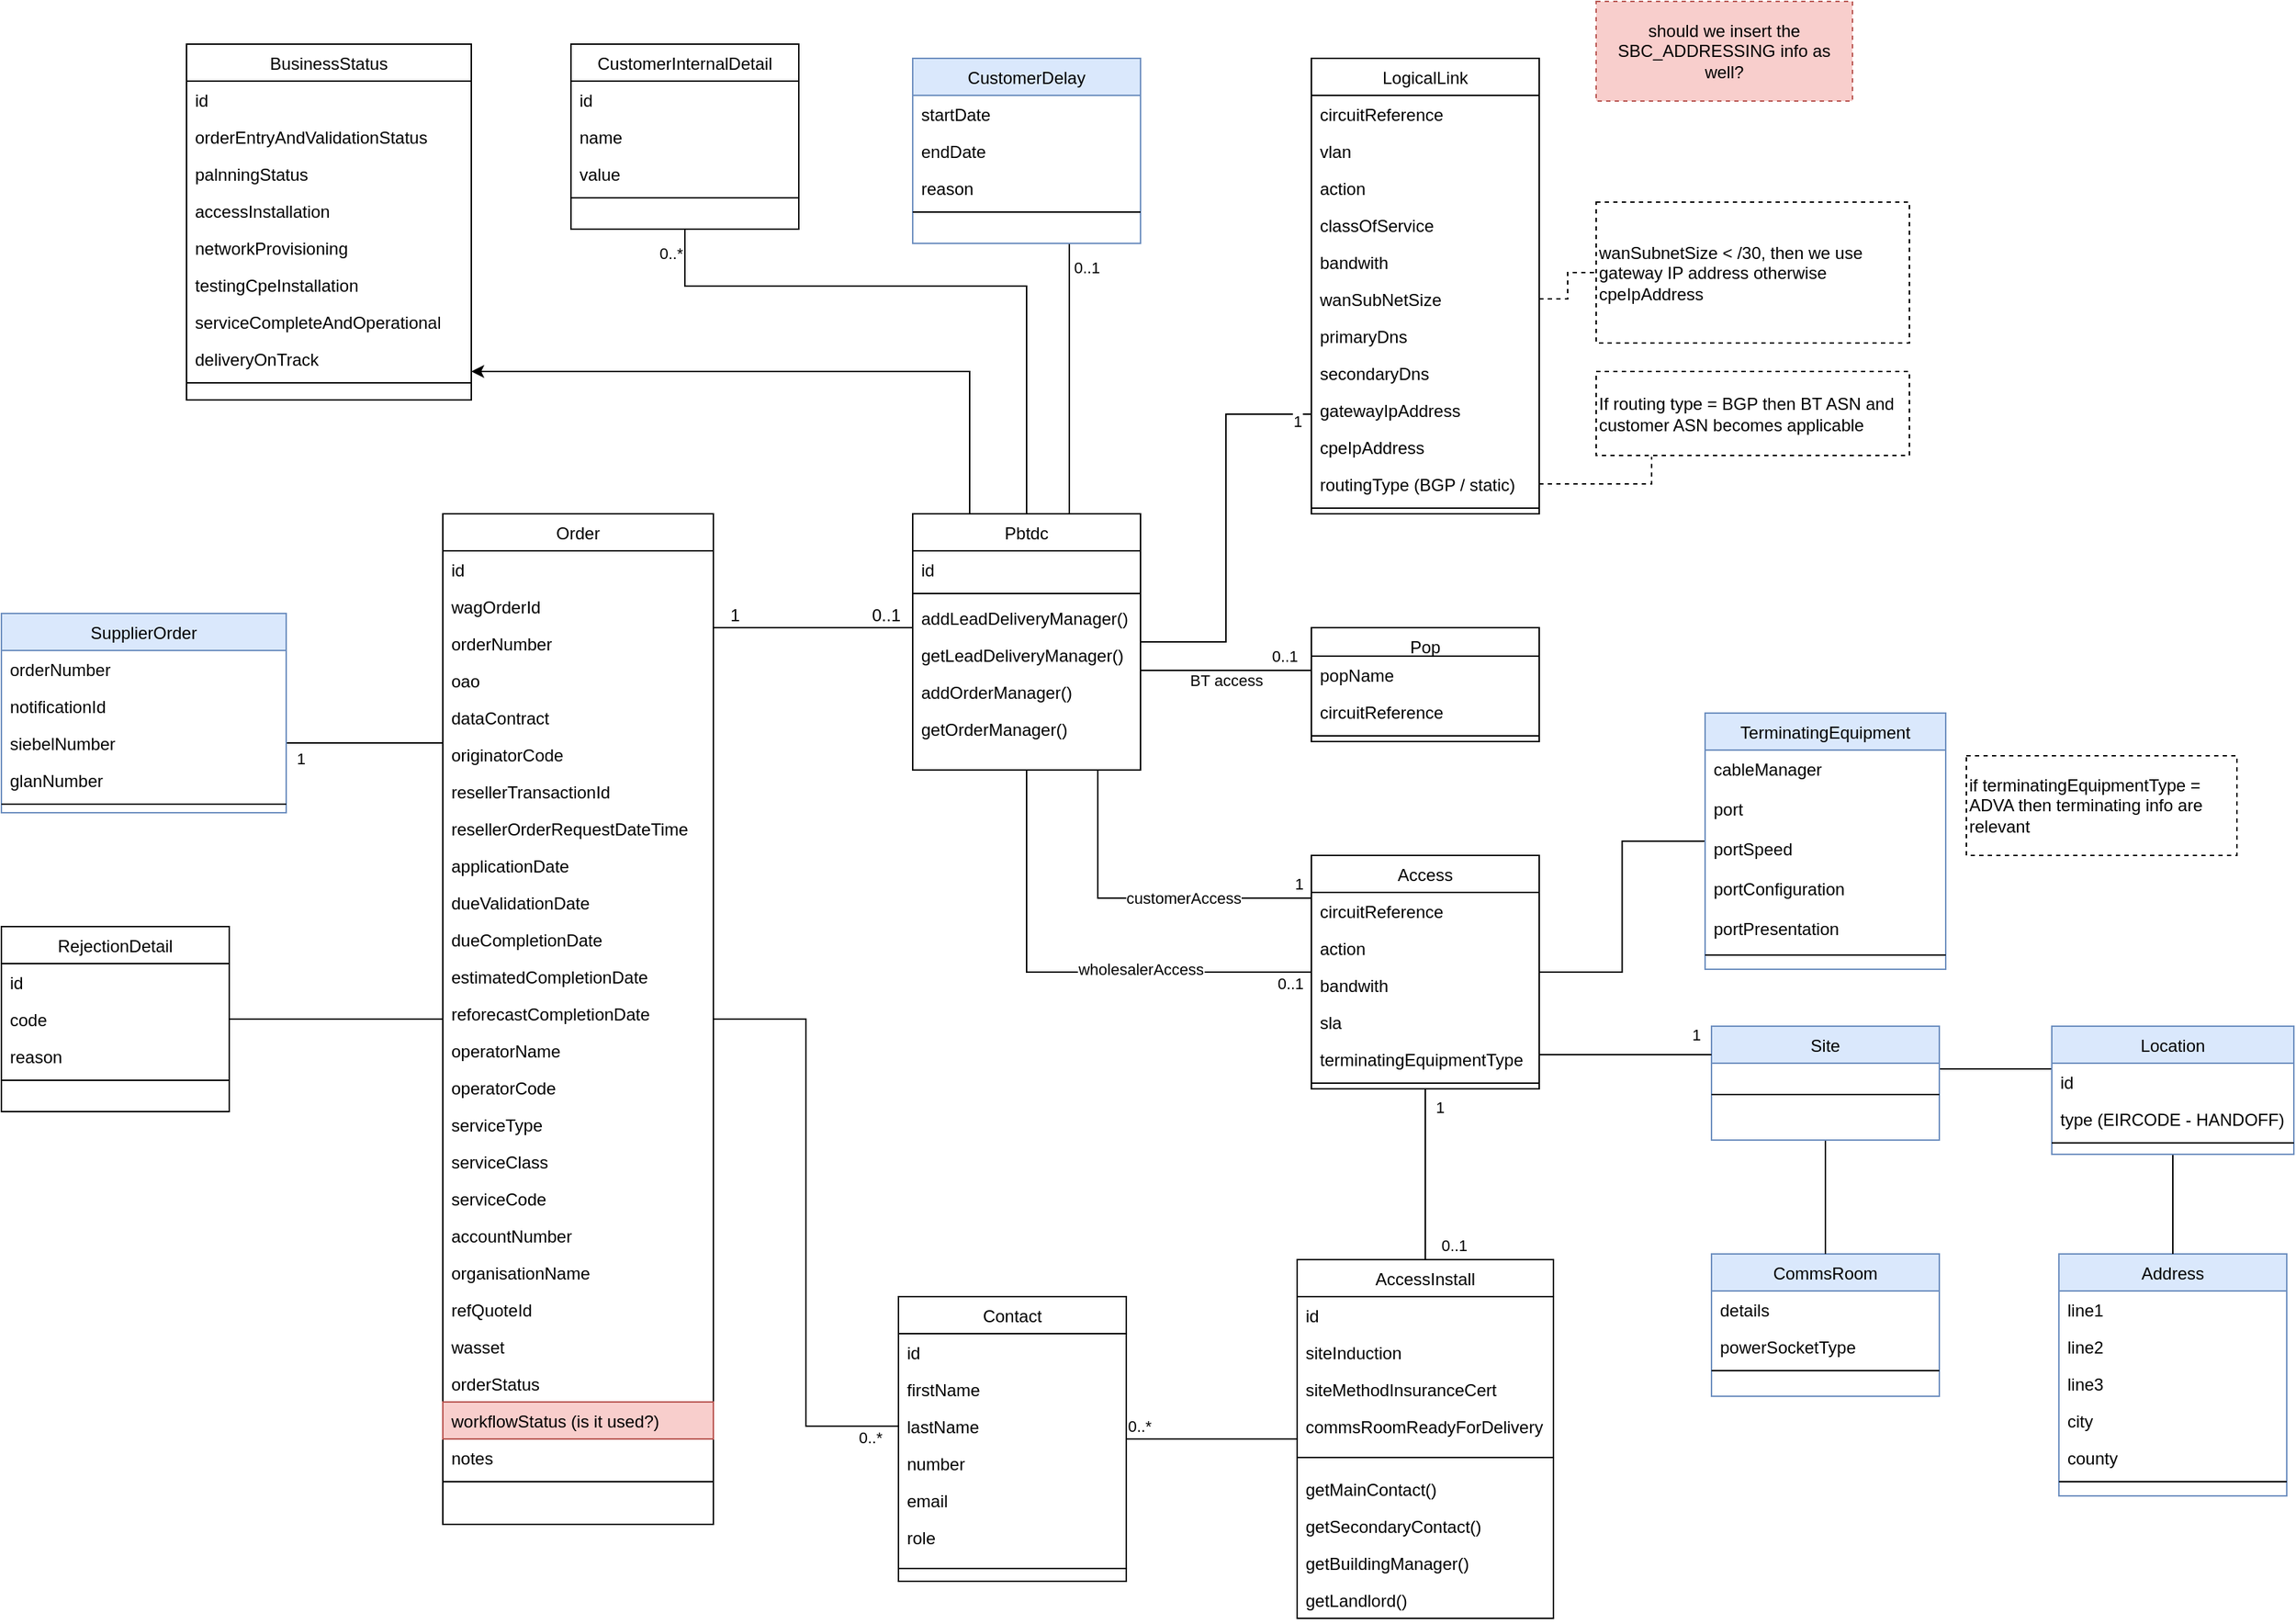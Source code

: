 <mxfile version="14.6.13" type="device"><diagram id="C5RBs43oDa-KdzZeNtuy" name="Page-1"><mxGraphModel dx="2012" dy="1854" grid="1" gridSize="10" guides="1" tooltips="1" connect="1" arrows="1" fold="1" page="1" pageScale="1" pageWidth="827" pageHeight="1169" math="0" shadow="0"><root><mxCell id="WIyWlLk6GJQsqaUBKTNV-0"/><mxCell id="WIyWlLk6GJQsqaUBKTNV-1" parent="WIyWlLk6GJQsqaUBKTNV-0"/><mxCell id="UwGwTxUVz0nyZ_rWDAcb-153" style="edgeStyle=orthogonalEdgeStyle;rounded=0;orthogonalLoop=1;jettySize=auto;html=1;entryX=0;entryY=0.5;entryDx=0;entryDy=0;endArrow=none;endFill=0;" parent="WIyWlLk6GJQsqaUBKTNV-1" source="zkfFHV4jXpPFQw0GAbJ--0" target="UwGwTxUVz0nyZ_rWDAcb-55" edge="1"><mxGeometry relative="1" as="geometry"/></mxCell><mxCell id="UwGwTxUVz0nyZ_rWDAcb-242" value="0..*" style="edgeLabel;html=1;align=center;verticalAlign=middle;resizable=0;points=[];" parent="UwGwTxUVz0nyZ_rWDAcb-153" vertex="1" connectable="0"><mxGeometry x="0.971" y="1" relative="1" as="geometry"><mxPoint x="-14" y="9" as="offset"/></mxGeometry></mxCell><mxCell id="UwGwTxUVz0nyZ_rWDAcb-164" style="edgeStyle=orthogonalEdgeStyle;rounded=0;orthogonalLoop=1;jettySize=auto;html=1;endArrow=none;endFill=0;" parent="WIyWlLk6GJQsqaUBKTNV-1" source="zkfFHV4jXpPFQw0GAbJ--0" target="UwGwTxUVz0nyZ_rWDAcb-157" edge="1"><mxGeometry relative="1" as="geometry"><Array as="points"><mxPoint x="160" y="281"/><mxPoint x="160" y="281"/></Array></mxGeometry></mxCell><mxCell id="UwGwTxUVz0nyZ_rWDAcb-252" value="1" style="edgeLabel;html=1;align=center;verticalAlign=middle;resizable=0;points=[];" parent="UwGwTxUVz0nyZ_rWDAcb-164" vertex="1" connectable="0"><mxGeometry x="0.823" y="-2" relative="1" as="geometry"><mxPoint y="13" as="offset"/></mxGeometry></mxCell><mxCell id="KlYe7-LYP5Q3Qmv-jpDS-1" style="edgeStyle=orthogonalEdgeStyle;rounded=0;orthogonalLoop=1;jettySize=auto;html=1;endArrow=none;endFill=0;" parent="WIyWlLk6GJQsqaUBKTNV-1" source="zkfFHV4jXpPFQw0GAbJ--0" target="UwGwTxUVz0nyZ_rWDAcb-228" edge="1"><mxGeometry relative="1" as="geometry"/></mxCell><mxCell id="zkfFHV4jXpPFQw0GAbJ--0" value="Order" style="swimlane;fontStyle=0;align=center;verticalAlign=top;childLayout=stackLayout;horizontal=1;startSize=26;horizontalStack=0;resizeParent=1;resizeLast=0;collapsible=1;marginBottom=0;rounded=0;shadow=0;strokeWidth=1;" parent="WIyWlLk6GJQsqaUBKTNV-1" vertex="1"><mxGeometry x="190" y="120" width="190" height="710" as="geometry"><mxRectangle x="230" y="140" width="160" height="26" as="alternateBounds"/></mxGeometry></mxCell><mxCell id="zkfFHV4jXpPFQw0GAbJ--1" value="id" style="text;align=left;verticalAlign=top;spacingLeft=4;spacingRight=4;overflow=hidden;rotatable=0;points=[[0,0.5],[1,0.5]];portConstraint=eastwest;" parent="zkfFHV4jXpPFQw0GAbJ--0" vertex="1"><mxGeometry y="26" width="190" height="26" as="geometry"/></mxCell><mxCell id="zkfFHV4jXpPFQw0GAbJ--2" value="wagOrderId" style="text;align=left;verticalAlign=top;spacingLeft=4;spacingRight=4;overflow=hidden;rotatable=0;points=[[0,0.5],[1,0.5]];portConstraint=eastwest;rounded=0;shadow=0;html=0;" parent="zkfFHV4jXpPFQw0GAbJ--0" vertex="1"><mxGeometry y="52" width="190" height="26" as="geometry"/></mxCell><mxCell id="UwGwTxUVz0nyZ_rWDAcb-7" value="orderNumber" style="text;align=left;verticalAlign=top;spacingLeft=4;spacingRight=4;overflow=hidden;rotatable=0;points=[[0,0.5],[1,0.5]];portConstraint=eastwest;rounded=0;shadow=0;html=0;" parent="zkfFHV4jXpPFQw0GAbJ--0" vertex="1"><mxGeometry y="78" width="190" height="26" as="geometry"/></mxCell><mxCell id="zkfFHV4jXpPFQw0GAbJ--3" value="oao" style="text;align=left;verticalAlign=top;spacingLeft=4;spacingRight=4;overflow=hidden;rotatable=0;points=[[0,0.5],[1,0.5]];portConstraint=eastwest;rounded=0;shadow=0;html=0;" parent="zkfFHV4jXpPFQw0GAbJ--0" vertex="1"><mxGeometry y="104" width="190" height="26" as="geometry"/></mxCell><mxCell id="UwGwTxUVz0nyZ_rWDAcb-1" value="dataContract" style="text;align=left;verticalAlign=top;spacingLeft=4;spacingRight=4;overflow=hidden;rotatable=0;points=[[0,0.5],[1,0.5]];portConstraint=eastwest;rounded=0;shadow=0;html=0;" parent="zkfFHV4jXpPFQw0GAbJ--0" vertex="1"><mxGeometry y="130" width="190" height="26" as="geometry"/></mxCell><mxCell id="UwGwTxUVz0nyZ_rWDAcb-2" value="originatorCode" style="text;align=left;verticalAlign=top;spacingLeft=4;spacingRight=4;overflow=hidden;rotatable=0;points=[[0,0.5],[1,0.5]];portConstraint=eastwest;rounded=0;shadow=0;html=0;" parent="zkfFHV4jXpPFQw0GAbJ--0" vertex="1"><mxGeometry y="156" width="190" height="26" as="geometry"/></mxCell><mxCell id="UwGwTxUVz0nyZ_rWDAcb-3" value="resellerTransactionId" style="text;align=left;verticalAlign=top;spacingLeft=4;spacingRight=4;overflow=hidden;rotatable=0;points=[[0,0.5],[1,0.5]];portConstraint=eastwest;rounded=0;shadow=0;html=0;" parent="zkfFHV4jXpPFQw0GAbJ--0" vertex="1"><mxGeometry y="182" width="190" height="26" as="geometry"/></mxCell><mxCell id="UwGwTxUVz0nyZ_rWDAcb-4" value="resellerOrderRequestDateTime" style="text;align=left;verticalAlign=top;spacingLeft=4;spacingRight=4;overflow=hidden;rotatable=0;points=[[0,0.5],[1,0.5]];portConstraint=eastwest;rounded=0;shadow=0;html=0;" parent="zkfFHV4jXpPFQw0GAbJ--0" vertex="1"><mxGeometry y="208" width="190" height="26" as="geometry"/></mxCell><mxCell id="UwGwTxUVz0nyZ_rWDAcb-5" value="applicationDate" style="text;align=left;verticalAlign=top;spacingLeft=4;spacingRight=4;overflow=hidden;rotatable=0;points=[[0,0.5],[1,0.5]];portConstraint=eastwest;rounded=0;shadow=0;html=0;" parent="zkfFHV4jXpPFQw0GAbJ--0" vertex="1"><mxGeometry y="234" width="190" height="26" as="geometry"/></mxCell><mxCell id="UwGwTxUVz0nyZ_rWDAcb-178" value="dueValidationDate" style="text;align=left;verticalAlign=top;spacingLeft=4;spacingRight=4;overflow=hidden;rotatable=0;points=[[0,0.5],[1,0.5]];portConstraint=eastwest;rounded=0;shadow=0;html=0;" parent="zkfFHV4jXpPFQw0GAbJ--0" vertex="1"><mxGeometry y="260" width="190" height="26" as="geometry"/></mxCell><mxCell id="UwGwTxUVz0nyZ_rWDAcb-233" value="dueCompletionDate" style="text;align=left;verticalAlign=top;spacingLeft=4;spacingRight=4;overflow=hidden;rotatable=0;points=[[0,0.5],[1,0.5]];portConstraint=eastwest;rounded=0;shadow=0;html=0;" parent="zkfFHV4jXpPFQw0GAbJ--0" vertex="1"><mxGeometry y="286" width="190" height="26" as="geometry"/></mxCell><mxCell id="UwGwTxUVz0nyZ_rWDAcb-18" value="estimatedCompletionDate" style="text;align=left;verticalAlign=top;spacingLeft=4;spacingRight=4;overflow=hidden;rotatable=0;points=[[0,0.5],[1,0.5]];portConstraint=eastwest;rounded=0;shadow=0;html=0;" parent="zkfFHV4jXpPFQw0GAbJ--0" vertex="1"><mxGeometry y="312" width="190" height="26" as="geometry"/></mxCell><mxCell id="UwGwTxUVz0nyZ_rWDAcb-19" value="reforecastCompletionDate" style="text;align=left;verticalAlign=top;spacingLeft=4;spacingRight=4;overflow=hidden;rotatable=0;points=[[0,0.5],[1,0.5]];portConstraint=eastwest;rounded=0;shadow=0;html=0;" parent="zkfFHV4jXpPFQw0GAbJ--0" vertex="1"><mxGeometry y="338" width="190" height="26" as="geometry"/></mxCell><mxCell id="UwGwTxUVz0nyZ_rWDAcb-17" value="operatorName" style="text;align=left;verticalAlign=top;spacingLeft=4;spacingRight=4;overflow=hidden;rotatable=0;points=[[0,0.5],[1,0.5]];portConstraint=eastwest;rounded=0;shadow=0;html=0;" parent="zkfFHV4jXpPFQw0GAbJ--0" vertex="1"><mxGeometry y="364" width="190" height="26" as="geometry"/></mxCell><mxCell id="UwGwTxUVz0nyZ_rWDAcb-6" value="operatorCode" style="text;align=left;verticalAlign=top;spacingLeft=4;spacingRight=4;overflow=hidden;rotatable=0;points=[[0,0.5],[1,0.5]];portConstraint=eastwest;rounded=0;shadow=0;html=0;" parent="zkfFHV4jXpPFQw0GAbJ--0" vertex="1"><mxGeometry y="390" width="190" height="26" as="geometry"/></mxCell><mxCell id="UwGwTxUVz0nyZ_rWDAcb-8" value="serviceType" style="text;align=left;verticalAlign=top;spacingLeft=4;spacingRight=4;overflow=hidden;rotatable=0;points=[[0,0.5],[1,0.5]];portConstraint=eastwest;rounded=0;shadow=0;html=0;" parent="zkfFHV4jXpPFQw0GAbJ--0" vertex="1"><mxGeometry y="416" width="190" height="26" as="geometry"/></mxCell><mxCell id="UwGwTxUVz0nyZ_rWDAcb-254" value="serviceClass" style="text;align=left;verticalAlign=top;spacingLeft=4;spacingRight=4;overflow=hidden;rotatable=0;points=[[0,0.5],[1,0.5]];portConstraint=eastwest;rounded=0;shadow=0;html=0;" parent="zkfFHV4jXpPFQw0GAbJ--0" vertex="1"><mxGeometry y="442" width="190" height="26" as="geometry"/></mxCell><mxCell id="UwGwTxUVz0nyZ_rWDAcb-255" value="serviceCode" style="text;align=left;verticalAlign=top;spacingLeft=4;spacingRight=4;overflow=hidden;rotatable=0;points=[[0,0.5],[1,0.5]];portConstraint=eastwest;rounded=0;shadow=0;html=0;" parent="zkfFHV4jXpPFQw0GAbJ--0" vertex="1"><mxGeometry y="468" width="190" height="26" as="geometry"/></mxCell><mxCell id="UwGwTxUVz0nyZ_rWDAcb-16" value="accountNumber" style="text;align=left;verticalAlign=top;spacingLeft=4;spacingRight=4;overflow=hidden;rotatable=0;points=[[0,0.5],[1,0.5]];portConstraint=eastwest;rounded=0;shadow=0;html=0;" parent="zkfFHV4jXpPFQw0GAbJ--0" vertex="1"><mxGeometry y="494" width="190" height="26" as="geometry"/></mxCell><mxCell id="UwGwTxUVz0nyZ_rWDAcb-166" value="organisationName" style="text;align=left;verticalAlign=top;spacingLeft=4;spacingRight=4;overflow=hidden;rotatable=0;points=[[0,0.5],[1,0.5]];portConstraint=eastwest;rounded=0;shadow=0;html=0;" parent="zkfFHV4jXpPFQw0GAbJ--0" vertex="1"><mxGeometry y="520" width="190" height="26" as="geometry"/></mxCell><mxCell id="UwGwTxUVz0nyZ_rWDAcb-167" value="refQuoteId" style="text;align=left;verticalAlign=top;spacingLeft=4;spacingRight=4;overflow=hidden;rotatable=0;points=[[0,0.5],[1,0.5]];portConstraint=eastwest;rounded=0;shadow=0;html=0;" parent="zkfFHV4jXpPFQw0GAbJ--0" vertex="1"><mxGeometry y="546" width="190" height="26" as="geometry"/></mxCell><mxCell id="UwGwTxUVz0nyZ_rWDAcb-11" value="wasset" style="text;align=left;verticalAlign=top;spacingLeft=4;spacingRight=4;overflow=hidden;rotatable=0;points=[[0,0.5],[1,0.5]];portConstraint=eastwest;rounded=0;shadow=0;html=0;" parent="zkfFHV4jXpPFQw0GAbJ--0" vertex="1"><mxGeometry y="572" width="190" height="26" as="geometry"/></mxCell><mxCell id="UwGwTxUVz0nyZ_rWDAcb-12" value="orderStatus" style="text;align=left;verticalAlign=top;spacingLeft=4;spacingRight=4;overflow=hidden;rotatable=0;points=[[0,0.5],[1,0.5]];portConstraint=eastwest;rounded=0;shadow=0;html=0;" parent="zkfFHV4jXpPFQw0GAbJ--0" vertex="1"><mxGeometry y="598" width="190" height="26" as="geometry"/></mxCell><mxCell id="UwGwTxUVz0nyZ_rWDAcb-13" value="workflowStatus (is it used?)" style="text;align=left;verticalAlign=top;spacingLeft=4;spacingRight=4;overflow=hidden;rotatable=0;points=[[0,0.5],[1,0.5]];portConstraint=eastwest;rounded=0;shadow=0;html=0;fillColor=#f8cecc;strokeColor=#b85450;" parent="zkfFHV4jXpPFQw0GAbJ--0" vertex="1"><mxGeometry y="624" width="190" height="26" as="geometry"/></mxCell><mxCell id="UwGwTxUVz0nyZ_rWDAcb-165" value="notes" style="text;align=left;verticalAlign=top;spacingLeft=4;spacingRight=4;overflow=hidden;rotatable=0;points=[[0,0.5],[1,0.5]];portConstraint=eastwest;rounded=0;shadow=0;html=0;" parent="zkfFHV4jXpPFQw0GAbJ--0" vertex="1"><mxGeometry y="650" width="190" height="26" as="geometry"/></mxCell><mxCell id="zkfFHV4jXpPFQw0GAbJ--4" value="" style="line;html=1;strokeWidth=1;align=left;verticalAlign=middle;spacingTop=-1;spacingLeft=3;spacingRight=3;rotatable=0;labelPosition=right;points=[];portConstraint=eastwest;" parent="zkfFHV4jXpPFQw0GAbJ--0" vertex="1"><mxGeometry y="676" width="190" height="8" as="geometry"/></mxCell><mxCell id="zkfFHV4jXpPFQw0GAbJ--6" value="CommsRoom" style="swimlane;fontStyle=0;align=center;verticalAlign=top;childLayout=stackLayout;horizontal=1;startSize=26;horizontalStack=0;resizeParent=1;resizeLast=0;collapsible=1;marginBottom=0;rounded=0;shadow=0;strokeWidth=1;fillColor=#dae8fc;strokeColor=#6c8ebf;" parent="WIyWlLk6GJQsqaUBKTNV-1" vertex="1"><mxGeometry x="1081" y="640" width="160" height="100" as="geometry"><mxRectangle x="130" y="380" width="160" height="26" as="alternateBounds"/></mxGeometry></mxCell><mxCell id="zkfFHV4jXpPFQw0GAbJ--8" value="details" style="text;align=left;verticalAlign=top;spacingLeft=4;spacingRight=4;overflow=hidden;rotatable=0;points=[[0,0.5],[1,0.5]];portConstraint=eastwest;rounded=0;shadow=0;html=0;" parent="zkfFHV4jXpPFQw0GAbJ--6" vertex="1"><mxGeometry y="26" width="160" height="26" as="geometry"/></mxCell><mxCell id="UwGwTxUVz0nyZ_rWDAcb-59" value="powerSocketType" style="text;align=left;verticalAlign=top;spacingLeft=4;spacingRight=4;overflow=hidden;rotatable=0;points=[[0,0.5],[1,0.5]];portConstraint=eastwest;rounded=0;shadow=0;html=0;" parent="zkfFHV4jXpPFQw0GAbJ--6" vertex="1"><mxGeometry y="52" width="160" height="26" as="geometry"/></mxCell><mxCell id="zkfFHV4jXpPFQw0GAbJ--9" value="" style="line;html=1;strokeWidth=1;align=left;verticalAlign=middle;spacingTop=-1;spacingLeft=3;spacingRight=3;rotatable=0;labelPosition=right;points=[];portConstraint=eastwest;" parent="zkfFHV4jXpPFQw0GAbJ--6" vertex="1"><mxGeometry y="78" width="160" height="8" as="geometry"/></mxCell><mxCell id="UwGwTxUVz0nyZ_rWDAcb-187" style="edgeStyle=orthogonalEdgeStyle;rounded=0;orthogonalLoop=1;jettySize=auto;html=1;endArrow=none;endFill=0;" parent="WIyWlLk6GJQsqaUBKTNV-1" source="Jt1Qqiw5BrZcBNtt7V5T-11" target="UwGwTxUVz0nyZ_rWDAcb-43" edge="1"><mxGeometry relative="1" as="geometry"/></mxCell><mxCell id="UwGwTxUVz0nyZ_rWDAcb-241" value="0..*" style="edgeLabel;html=1;align=center;verticalAlign=middle;resizable=0;points=[];" parent="UwGwTxUVz0nyZ_rWDAcb-187" vertex="1" connectable="0"><mxGeometry x="0.952" relative="1" as="geometry"><mxPoint x="6" y="-9" as="offset"/></mxGeometry></mxCell><mxCell id="KlYe7-LYP5Q3Qmv-jpDS-10" style="edgeStyle=orthogonalEdgeStyle;rounded=0;orthogonalLoop=1;jettySize=auto;html=1;endArrow=none;endFill=0;" parent="WIyWlLk6GJQsqaUBKTNV-1" source="zkfFHV4jXpPFQw0GAbJ--13" target="KlYe7-LYP5Q3Qmv-jpDS-2" edge="1"><mxGeometry relative="1" as="geometry"><Array as="points"><mxPoint x="1290" y="510"/><mxPoint x="1290" y="510"/></Array></mxGeometry></mxCell><mxCell id="71Tw3q8Fl0-HASK88JKB-34" style="edgeStyle=orthogonalEdgeStyle;rounded=0;orthogonalLoop=1;jettySize=auto;html=1;endArrow=none;endFill=0;" edge="1" parent="WIyWlLk6GJQsqaUBKTNV-1" source="zkfFHV4jXpPFQw0GAbJ--13" target="zkfFHV4jXpPFQw0GAbJ--6"><mxGeometry relative="1" as="geometry"/></mxCell><mxCell id="zkfFHV4jXpPFQw0GAbJ--13" value="Site" style="swimlane;fontStyle=0;align=center;verticalAlign=top;childLayout=stackLayout;horizontal=1;startSize=26;horizontalStack=0;resizeParent=1;resizeLast=0;collapsible=1;marginBottom=0;rounded=0;shadow=0;strokeWidth=1;fillColor=#dae8fc;strokeColor=#6c8ebf;" parent="WIyWlLk6GJQsqaUBKTNV-1" vertex="1"><mxGeometry x="1081" y="480" width="160" height="80" as="geometry"><mxRectangle x="340" y="380" width="170" height="26" as="alternateBounds"/></mxGeometry></mxCell><mxCell id="zkfFHV4jXpPFQw0GAbJ--15" value="" style="line;html=1;strokeWidth=1;align=left;verticalAlign=middle;spacingTop=-1;spacingLeft=3;spacingRight=3;rotatable=0;labelPosition=right;points=[];portConstraint=eastwest;" parent="zkfFHV4jXpPFQw0GAbJ--13" vertex="1"><mxGeometry y="26" width="160" height="44" as="geometry"/></mxCell><mxCell id="UwGwTxUVz0nyZ_rWDAcb-170" style="edgeStyle=orthogonalEdgeStyle;rounded=0;orthogonalLoop=1;jettySize=auto;html=1;entryX=0;entryY=0.5;entryDx=0;entryDy=0;endArrow=none;endFill=0;" parent="WIyWlLk6GJQsqaUBKTNV-1" source="zkfFHV4jXpPFQw0GAbJ--17" target="UwGwTxUVz0nyZ_rWDAcb-168" edge="1"><mxGeometry relative="1" as="geometry"><Array as="points"><mxPoint x="740" y="210"/><mxPoint x="740" y="50"/><mxPoint x="800" y="50"/></Array></mxGeometry></mxCell><mxCell id="UwGwTxUVz0nyZ_rWDAcb-245" value="1" style="edgeLabel;html=1;align=center;verticalAlign=middle;resizable=0;points=[];" parent="UwGwTxUVz0nyZ_rWDAcb-170" vertex="1" connectable="0"><mxGeometry x="0.716" y="1" relative="1" as="geometry"><mxPoint x="-9" y="101" as="offset"/></mxGeometry></mxCell><mxCell id="UwGwTxUVz0nyZ_rWDAcb-214" style="edgeStyle=orthogonalEdgeStyle;rounded=0;orthogonalLoop=1;jettySize=auto;html=1;endArrow=none;endFill=0;" parent="WIyWlLk6GJQsqaUBKTNV-1" source="zkfFHV4jXpPFQw0GAbJ--17" target="UwGwTxUVz0nyZ_rWDAcb-106" edge="1"><mxGeometry relative="1" as="geometry"><Array as="points"><mxPoint x="600" y="442"/></Array></mxGeometry></mxCell><mxCell id="UwGwTxUVz0nyZ_rWDAcb-237" value="wholesalerAccess" style="edgeLabel;html=1;align=center;verticalAlign=middle;resizable=0;points=[];" parent="UwGwTxUVz0nyZ_rWDAcb-214" vertex="1" connectable="0"><mxGeometry x="-0.23" y="1" relative="1" as="geometry"><mxPoint x="79" y="8" as="offset"/></mxGeometry></mxCell><mxCell id="UwGwTxUVz0nyZ_rWDAcb-238" value="0..1" style="edgeLabel;html=1;align=center;verticalAlign=middle;resizable=0;points=[];" parent="UwGwTxUVz0nyZ_rWDAcb-214" vertex="1" connectable="0"><mxGeometry x="0.953" relative="1" as="geometry"><mxPoint x="-7" y="8" as="offset"/></mxGeometry></mxCell><mxCell id="UwGwTxUVz0nyZ_rWDAcb-235" style="edgeStyle=orthogonalEdgeStyle;rounded=0;orthogonalLoop=1;jettySize=auto;html=1;endArrow=none;endFill=0;startArrow=none;startFill=0;" parent="WIyWlLk6GJQsqaUBKTNV-1" source="zkfFHV4jXpPFQw0GAbJ--17" target="UwGwTxUVz0nyZ_rWDAcb-106" edge="1"><mxGeometry relative="1" as="geometry"><Array as="points"><mxPoint x="650" y="390"/></Array><mxPoint x="820" y="170" as="sourcePoint"/></mxGeometry></mxCell><mxCell id="UwGwTxUVz0nyZ_rWDAcb-236" value="customerAccess" style="edgeLabel;html=1;align=center;verticalAlign=middle;resizable=0;points=[];" parent="UwGwTxUVz0nyZ_rWDAcb-235" vertex="1" connectable="0"><mxGeometry x="0.306" relative="1" as="geometry"><mxPoint x="-7" as="offset"/></mxGeometry></mxCell><mxCell id="UwGwTxUVz0nyZ_rWDAcb-239" value="1" style="edgeLabel;html=1;align=center;verticalAlign=middle;resizable=0;points=[];" parent="UwGwTxUVz0nyZ_rWDAcb-235" vertex="1" connectable="0"><mxGeometry x="0.97" y="-1" relative="1" as="geometry"><mxPoint x="-6" y="-11" as="offset"/></mxGeometry></mxCell><mxCell id="UwGwTxUVz0nyZ_rWDAcb-246" style="edgeStyle=orthogonalEdgeStyle;rounded=0;orthogonalLoop=1;jettySize=auto;html=1;entryX=0.5;entryY=1;entryDx=0;entryDy=0;startArrow=none;startFill=0;endArrow=none;endFill=0;" parent="WIyWlLk6GJQsqaUBKTNV-1" source="zkfFHV4jXpPFQw0GAbJ--17" target="UwGwTxUVz0nyZ_rWDAcb-179" edge="1"><mxGeometry relative="1" as="geometry"><Array as="points"><mxPoint x="600" y="-40"/><mxPoint x="360" y="-40"/></Array></mxGeometry></mxCell><mxCell id="UwGwTxUVz0nyZ_rWDAcb-249" value="0..*" style="edgeLabel;html=1;align=center;verticalAlign=middle;resizable=0;points=[];" parent="UwGwTxUVz0nyZ_rWDAcb-246" vertex="1" connectable="0"><mxGeometry x="0.976" y="1" relative="1" as="geometry"><mxPoint x="-9" y="11" as="offset"/></mxGeometry></mxCell><mxCell id="UwGwTxUVz0nyZ_rWDAcb-250" style="edgeStyle=orthogonalEdgeStyle;rounded=0;orthogonalLoop=1;jettySize=auto;html=1;startArrow=none;startFill=0;endArrow=none;endFill=0;" parent="WIyWlLk6GJQsqaUBKTNV-1" source="zkfFHV4jXpPFQw0GAbJ--17" target="UwGwTxUVz0nyZ_rWDAcb-222" edge="1"><mxGeometry relative="1" as="geometry"><Array as="points"><mxPoint x="630" y="-30"/><mxPoint x="630" y="-30"/></Array></mxGeometry></mxCell><mxCell id="UwGwTxUVz0nyZ_rWDAcb-251" value="0..1" style="edgeLabel;html=1;align=center;verticalAlign=middle;resizable=0;points=[];" parent="UwGwTxUVz0nyZ_rWDAcb-250" vertex="1" connectable="0"><mxGeometry x="0.922" y="-1" relative="1" as="geometry"><mxPoint x="11" y="9" as="offset"/></mxGeometry></mxCell><mxCell id="KlYe7-LYP5Q3Qmv-jpDS-0" style="edgeStyle=orthogonalEdgeStyle;rounded=0;orthogonalLoop=1;jettySize=auto;html=1;" parent="WIyWlLk6GJQsqaUBKTNV-1" source="zkfFHV4jXpPFQw0GAbJ--17" target="UwGwTxUVz0nyZ_rWDAcb-82" edge="1"><mxGeometry relative="1" as="geometry"><Array as="points"><mxPoint x="560" y="20"/></Array></mxGeometry></mxCell><mxCell id="71Tw3q8Fl0-HASK88JKB-18" style="edgeStyle=orthogonalEdgeStyle;rounded=0;orthogonalLoop=1;jettySize=auto;html=1;endArrow=none;endFill=0;" edge="1" parent="WIyWlLk6GJQsqaUBKTNV-1" source="zkfFHV4jXpPFQw0GAbJ--17" target="71Tw3q8Fl0-HASK88JKB-12"><mxGeometry relative="1" as="geometry"><Array as="points"><mxPoint x="740" y="230"/><mxPoint x="740" y="230"/></Array></mxGeometry></mxCell><mxCell id="71Tw3q8Fl0-HASK88JKB-19" value="BT access" style="edgeLabel;html=1;align=center;verticalAlign=middle;resizable=0;points=[];" vertex="1" connectable="0" parent="71Tw3q8Fl0-HASK88JKB-18"><mxGeometry x="0.16" y="-1" relative="1" as="geometry"><mxPoint x="-10" y="6" as="offset"/></mxGeometry></mxCell><mxCell id="71Tw3q8Fl0-HASK88JKB-30" value="0..1" style="edgeLabel;html=1;align=center;verticalAlign=middle;resizable=0;points=[];" vertex="1" connectable="0" parent="71Tw3q8Fl0-HASK88JKB-18"><mxGeometry x="0.857" y="1" relative="1" as="geometry"><mxPoint x="-11" y="-9" as="offset"/></mxGeometry></mxCell><mxCell id="zkfFHV4jXpPFQw0GAbJ--17" value="Pbtdc" style="swimlane;fontStyle=0;align=center;verticalAlign=top;childLayout=stackLayout;horizontal=1;startSize=26;horizontalStack=0;resizeParent=1;resizeLast=0;collapsible=1;marginBottom=0;rounded=0;shadow=0;strokeWidth=1;" parent="WIyWlLk6GJQsqaUBKTNV-1" vertex="1"><mxGeometry x="520" y="120" width="160" height="180" as="geometry"><mxRectangle x="550" y="140" width="160" height="26" as="alternateBounds"/></mxGeometry></mxCell><mxCell id="zkfFHV4jXpPFQw0GAbJ--18" value="id" style="text;align=left;verticalAlign=top;spacingLeft=4;spacingRight=4;overflow=hidden;rotatable=0;points=[[0,0.5],[1,0.5]];portConstraint=eastwest;" parent="zkfFHV4jXpPFQw0GAbJ--17" vertex="1"><mxGeometry y="26" width="160" height="26" as="geometry"/></mxCell><mxCell id="zkfFHV4jXpPFQw0GAbJ--23" value="" style="line;html=1;strokeWidth=1;align=left;verticalAlign=middle;spacingTop=-1;spacingLeft=3;spacingRight=3;rotatable=0;labelPosition=right;points=[];portConstraint=eastwest;" parent="zkfFHV4jXpPFQw0GAbJ--17" vertex="1"><mxGeometry y="52" width="160" height="8" as="geometry"/></mxCell><mxCell id="UwGwTxUVz0nyZ_rWDAcb-151" value="addLeadDeliveryManager()" style="text;align=left;verticalAlign=top;spacingLeft=4;spacingRight=4;overflow=hidden;rotatable=0;points=[[0,0.5],[1,0.5]];portConstraint=eastwest;rounded=0;shadow=0;html=0;" parent="zkfFHV4jXpPFQw0GAbJ--17" vertex="1"><mxGeometry y="60" width="160" height="26" as="geometry"/></mxCell><mxCell id="UwGwTxUVz0nyZ_rWDAcb-219" value="getLeadDeliveryManager()" style="text;align=left;verticalAlign=top;spacingLeft=4;spacingRight=4;overflow=hidden;rotatable=0;points=[[0,0.5],[1,0.5]];portConstraint=eastwest;rounded=0;shadow=0;html=0;" parent="zkfFHV4jXpPFQw0GAbJ--17" vertex="1"><mxGeometry y="86" width="160" height="26" as="geometry"/></mxCell><mxCell id="UwGwTxUVz0nyZ_rWDAcb-218" value="addOrderManager()" style="text;align=left;verticalAlign=top;spacingLeft=4;spacingRight=4;overflow=hidden;rotatable=0;points=[[0,0.5],[1,0.5]];portConstraint=eastwest;rounded=0;shadow=0;html=0;" parent="zkfFHV4jXpPFQw0GAbJ--17" vertex="1"><mxGeometry y="112" width="160" height="26" as="geometry"/></mxCell><mxCell id="UwGwTxUVz0nyZ_rWDAcb-220" value="getOrderManager()" style="text;align=left;verticalAlign=top;spacingLeft=4;spacingRight=4;overflow=hidden;rotatable=0;points=[[0,0.5],[1,0.5]];portConstraint=eastwest;rounded=0;shadow=0;html=0;" parent="zkfFHV4jXpPFQw0GAbJ--17" vertex="1"><mxGeometry y="138" width="160" height="26" as="geometry"/></mxCell><mxCell id="zkfFHV4jXpPFQw0GAbJ--26" value="" style="endArrow=none;shadow=0;strokeWidth=1;rounded=0;endFill=0;edgeStyle=elbowEdgeStyle;elbow=vertical;" parent="WIyWlLk6GJQsqaUBKTNV-1" source="zkfFHV4jXpPFQw0GAbJ--0" target="zkfFHV4jXpPFQw0GAbJ--17" edge="1"><mxGeometry x="0.5" y="41" relative="1" as="geometry"><mxPoint x="380" y="192" as="sourcePoint"/><mxPoint x="540" y="192" as="targetPoint"/><mxPoint x="-40" y="32" as="offset"/><Array as="points"><mxPoint x="450" y="200"/></Array></mxGeometry></mxCell><mxCell id="zkfFHV4jXpPFQw0GAbJ--27" value="1" style="resizable=0;align=left;verticalAlign=bottom;labelBackgroundColor=none;fontSize=12;" parent="zkfFHV4jXpPFQw0GAbJ--26" connectable="0" vertex="1"><mxGeometry x="-1" relative="1" as="geometry"><mxPoint x="10" as="offset"/></mxGeometry></mxCell><mxCell id="zkfFHV4jXpPFQw0GAbJ--28" value="0..1" style="resizable=0;align=right;verticalAlign=bottom;labelBackgroundColor=none;fontSize=12;" parent="zkfFHV4jXpPFQw0GAbJ--26" connectable="0" vertex="1"><mxGeometry x="1" relative="1" as="geometry"><mxPoint x="-7" as="offset"/></mxGeometry></mxCell><mxCell id="UwGwTxUVz0nyZ_rWDAcb-43" value="Contact" style="swimlane;fontStyle=0;align=center;verticalAlign=top;childLayout=stackLayout;horizontal=1;startSize=26;horizontalStack=0;resizeParent=1;resizeLast=0;collapsible=1;marginBottom=0;rounded=0;shadow=0;strokeWidth=1;" parent="WIyWlLk6GJQsqaUBKTNV-1" vertex="1"><mxGeometry x="510" y="670" width="160" height="200" as="geometry"><mxRectangle x="130" y="380" width="160" height="26" as="alternateBounds"/></mxGeometry></mxCell><mxCell id="UwGwTxUVz0nyZ_rWDAcb-44" value="id" style="text;align=left;verticalAlign=top;spacingLeft=4;spacingRight=4;overflow=hidden;rotatable=0;points=[[0,0.5],[1,0.5]];portConstraint=eastwest;" parent="UwGwTxUVz0nyZ_rWDAcb-43" vertex="1"><mxGeometry y="26" width="160" height="26" as="geometry"/></mxCell><mxCell id="UwGwTxUVz0nyZ_rWDAcb-45" value="firstName" style="text;align=left;verticalAlign=top;spacingLeft=4;spacingRight=4;overflow=hidden;rotatable=0;points=[[0,0.5],[1,0.5]];portConstraint=eastwest;rounded=0;shadow=0;html=0;" parent="UwGwTxUVz0nyZ_rWDAcb-43" vertex="1"><mxGeometry y="52" width="160" height="26" as="geometry"/></mxCell><mxCell id="UwGwTxUVz0nyZ_rWDAcb-55" value="lastName" style="text;align=left;verticalAlign=top;spacingLeft=4;spacingRight=4;overflow=hidden;rotatable=0;points=[[0,0.5],[1,0.5]];portConstraint=eastwest;rounded=0;shadow=0;html=0;" parent="UwGwTxUVz0nyZ_rWDAcb-43" vertex="1"><mxGeometry y="78" width="160" height="26" as="geometry"/></mxCell><mxCell id="UwGwTxUVz0nyZ_rWDAcb-56" value="number" style="text;align=left;verticalAlign=top;spacingLeft=4;spacingRight=4;overflow=hidden;rotatable=0;points=[[0,0.5],[1,0.5]];portConstraint=eastwest;rounded=0;shadow=0;html=0;" parent="UwGwTxUVz0nyZ_rWDAcb-43" vertex="1"><mxGeometry y="104" width="160" height="26" as="geometry"/></mxCell><mxCell id="UwGwTxUVz0nyZ_rWDAcb-57" value="email" style="text;align=left;verticalAlign=top;spacingLeft=4;spacingRight=4;overflow=hidden;rotatable=0;points=[[0,0.5],[1,0.5]];portConstraint=eastwest;rounded=0;shadow=0;html=0;" parent="UwGwTxUVz0nyZ_rWDAcb-43" vertex="1"><mxGeometry y="130" width="160" height="26" as="geometry"/></mxCell><mxCell id="UwGwTxUVz0nyZ_rWDAcb-118" value="role" style="text;align=left;verticalAlign=top;spacingLeft=4;spacingRight=4;overflow=hidden;rotatable=0;points=[[0,0.5],[1,0.5]];portConstraint=eastwest;rounded=0;shadow=0;html=0;" parent="UwGwTxUVz0nyZ_rWDAcb-43" vertex="1"><mxGeometry y="156" width="160" height="26" as="geometry"/></mxCell><mxCell id="UwGwTxUVz0nyZ_rWDAcb-46" value="" style="line;html=1;strokeWidth=1;align=left;verticalAlign=middle;spacingTop=-1;spacingLeft=3;spacingRight=3;rotatable=0;labelPosition=right;points=[];portConstraint=eastwest;" parent="UwGwTxUVz0nyZ_rWDAcb-43" vertex="1"><mxGeometry y="182" width="160" height="18" as="geometry"/></mxCell><mxCell id="UwGwTxUVz0nyZ_rWDAcb-82" value="BusinessStatus" style="swimlane;fontStyle=0;align=center;verticalAlign=top;childLayout=stackLayout;horizontal=1;startSize=26;horizontalStack=0;resizeParent=1;resizeLast=0;collapsible=1;marginBottom=0;rounded=0;shadow=0;strokeWidth=1;" parent="WIyWlLk6GJQsqaUBKTNV-1" vertex="1"><mxGeometry x="10" y="-210" width="200" height="250" as="geometry"><mxRectangle x="130" y="380" width="160" height="26" as="alternateBounds"/></mxGeometry></mxCell><mxCell id="UwGwTxUVz0nyZ_rWDAcb-83" value="id" style="text;align=left;verticalAlign=top;spacingLeft=4;spacingRight=4;overflow=hidden;rotatable=0;points=[[0,0.5],[1,0.5]];portConstraint=eastwest;" parent="UwGwTxUVz0nyZ_rWDAcb-82" vertex="1"><mxGeometry y="26" width="200" height="26" as="geometry"/></mxCell><mxCell id="UwGwTxUVz0nyZ_rWDAcb-84" value="orderEntryAndValidationStatus" style="text;align=left;verticalAlign=top;spacingLeft=4;spacingRight=4;overflow=hidden;rotatable=0;points=[[0,0.5],[1,0.5]];portConstraint=eastwest;rounded=0;shadow=0;html=0;" parent="UwGwTxUVz0nyZ_rWDAcb-82" vertex="1"><mxGeometry y="52" width="200" height="26" as="geometry"/></mxCell><mxCell id="UwGwTxUVz0nyZ_rWDAcb-85" value="palnningStatus" style="text;align=left;verticalAlign=top;spacingLeft=4;spacingRight=4;overflow=hidden;rotatable=0;points=[[0,0.5],[1,0.5]];portConstraint=eastwest;rounded=0;shadow=0;html=0;" parent="UwGwTxUVz0nyZ_rWDAcb-82" vertex="1"><mxGeometry y="78" width="200" height="26" as="geometry"/></mxCell><mxCell id="UwGwTxUVz0nyZ_rWDAcb-86" value="accessInstallation" style="text;align=left;verticalAlign=top;spacingLeft=4;spacingRight=4;overflow=hidden;rotatable=0;points=[[0,0.5],[1,0.5]];portConstraint=eastwest;rounded=0;shadow=0;html=0;" parent="UwGwTxUVz0nyZ_rWDAcb-82" vertex="1"><mxGeometry y="104" width="200" height="26" as="geometry"/></mxCell><mxCell id="UwGwTxUVz0nyZ_rWDAcb-87" value="networkProvisioning" style="text;align=left;verticalAlign=top;spacingLeft=4;spacingRight=4;overflow=hidden;rotatable=0;points=[[0,0.5],[1,0.5]];portConstraint=eastwest;rounded=0;shadow=0;html=0;" parent="UwGwTxUVz0nyZ_rWDAcb-82" vertex="1"><mxGeometry y="130" width="200" height="26" as="geometry"/></mxCell><mxCell id="UwGwTxUVz0nyZ_rWDAcb-89" value="testingCpeInstallation" style="text;align=left;verticalAlign=top;spacingLeft=4;spacingRight=4;overflow=hidden;rotatable=0;points=[[0,0.5],[1,0.5]];portConstraint=eastwest;rounded=0;shadow=0;html=0;" parent="UwGwTxUVz0nyZ_rWDAcb-82" vertex="1"><mxGeometry y="156" width="200" height="26" as="geometry"/></mxCell><mxCell id="UwGwTxUVz0nyZ_rWDAcb-90" value="serviceCompleteAndOperational" style="text;align=left;verticalAlign=top;spacingLeft=4;spacingRight=4;overflow=hidden;rotatable=0;points=[[0,0.5],[1,0.5]];portConstraint=eastwest;rounded=0;shadow=0;html=0;" parent="UwGwTxUVz0nyZ_rWDAcb-82" vertex="1"><mxGeometry y="182" width="200" height="26" as="geometry"/></mxCell><mxCell id="UwGwTxUVz0nyZ_rWDAcb-91" value="deliveryOnTrack" style="text;align=left;verticalAlign=top;spacingLeft=4;spacingRight=4;overflow=hidden;rotatable=0;points=[[0,0.5],[1,0.5]];portConstraint=eastwest;rounded=0;shadow=0;html=0;" parent="UwGwTxUVz0nyZ_rWDAcb-82" vertex="1"><mxGeometry y="208" width="200" height="26" as="geometry"/></mxCell><mxCell id="UwGwTxUVz0nyZ_rWDAcb-88" value="" style="line;html=1;strokeWidth=1;align=left;verticalAlign=middle;spacingTop=-1;spacingLeft=3;spacingRight=3;rotatable=0;labelPosition=right;points=[];portConstraint=eastwest;" parent="UwGwTxUVz0nyZ_rWDAcb-82" vertex="1"><mxGeometry y="234" width="200" height="8" as="geometry"/></mxCell><mxCell id="UwGwTxUVz0nyZ_rWDAcb-99" value="LogicalLink" style="swimlane;fontStyle=0;align=center;verticalAlign=top;childLayout=stackLayout;horizontal=1;startSize=26;horizontalStack=0;resizeParent=1;resizeLast=0;collapsible=1;marginBottom=0;rounded=0;shadow=0;strokeWidth=1;" parent="WIyWlLk6GJQsqaUBKTNV-1" vertex="1"><mxGeometry x="800" y="-200" width="160" height="320" as="geometry"><mxRectangle x="130" y="380" width="160" height="26" as="alternateBounds"/></mxGeometry></mxCell><mxCell id="UwGwTxUVz0nyZ_rWDAcb-101" value="circuitReference" style="text;align=left;verticalAlign=top;spacingLeft=4;spacingRight=4;overflow=hidden;rotatable=0;points=[[0,0.5],[1,0.5]];portConstraint=eastwest;rounded=0;shadow=0;html=0;" parent="UwGwTxUVz0nyZ_rWDAcb-99" vertex="1"><mxGeometry y="26" width="160" height="26" as="geometry"/></mxCell><mxCell id="UwGwTxUVz0nyZ_rWDAcb-102" value="vlan" style="text;align=left;verticalAlign=top;spacingLeft=4;spacingRight=4;overflow=hidden;rotatable=0;points=[[0,0.5],[1,0.5]];portConstraint=eastwest;rounded=0;shadow=0;html=0;" parent="UwGwTxUVz0nyZ_rWDAcb-99" vertex="1"><mxGeometry y="52" width="160" height="26" as="geometry"/></mxCell><mxCell id="UwGwTxUVz0nyZ_rWDAcb-168" value="action" style="text;align=left;verticalAlign=top;spacingLeft=4;spacingRight=4;overflow=hidden;rotatable=0;points=[[0,0.5],[1,0.5]];portConstraint=eastwest;rounded=0;shadow=0;html=0;" parent="UwGwTxUVz0nyZ_rWDAcb-99" vertex="1"><mxGeometry y="78" width="160" height="26" as="geometry"/></mxCell><mxCell id="UwGwTxUVz0nyZ_rWDAcb-215" value="classOfService" style="text;align=left;verticalAlign=top;spacingLeft=4;spacingRight=4;overflow=hidden;rotatable=0;points=[[0,0.5],[1,0.5]];portConstraint=eastwest;rounded=0;shadow=0;html=0;" parent="UwGwTxUVz0nyZ_rWDAcb-99" vertex="1"><mxGeometry y="104" width="160" height="26" as="geometry"/></mxCell><mxCell id="UwGwTxUVz0nyZ_rWDAcb-103" value="bandwith" style="text;align=left;verticalAlign=top;spacingLeft=4;spacingRight=4;overflow=hidden;rotatable=0;points=[[0,0.5],[1,0.5]];portConstraint=eastwest;rounded=0;shadow=0;html=0;" parent="UwGwTxUVz0nyZ_rWDAcb-99" vertex="1"><mxGeometry y="130" width="160" height="26" as="geometry"/></mxCell><mxCell id="UwGwTxUVz0nyZ_rWDAcb-216" value="wanSubNetSize" style="text;align=left;verticalAlign=top;spacingLeft=4;spacingRight=4;overflow=hidden;rotatable=0;points=[[0,0.5],[1,0.5]];portConstraint=eastwest;rounded=0;shadow=0;html=0;" parent="UwGwTxUVz0nyZ_rWDAcb-99" vertex="1"><mxGeometry y="156" width="160" height="26" as="geometry"/></mxCell><mxCell id="UwGwTxUVz0nyZ_rWDAcb-217" value="primaryDns" style="text;align=left;verticalAlign=top;spacingLeft=4;spacingRight=4;overflow=hidden;rotatable=0;points=[[0,0.5],[1,0.5]];portConstraint=eastwest;rounded=0;shadow=0;html=0;" parent="UwGwTxUVz0nyZ_rWDAcb-99" vertex="1"><mxGeometry y="182" width="160" height="26" as="geometry"/></mxCell><mxCell id="71Tw3q8Fl0-HASK88JKB-0" value="secondaryDns" style="text;align=left;verticalAlign=top;spacingLeft=4;spacingRight=4;overflow=hidden;rotatable=0;points=[[0,0.5],[1,0.5]];portConstraint=eastwest;rounded=0;shadow=0;html=0;" vertex="1" parent="UwGwTxUVz0nyZ_rWDAcb-99"><mxGeometry y="208" width="160" height="26" as="geometry"/></mxCell><mxCell id="71Tw3q8Fl0-HASK88JKB-1" value="gatewayIpAddress" style="text;align=left;verticalAlign=top;spacingLeft=4;spacingRight=4;overflow=hidden;rotatable=0;points=[[0,0.5],[1,0.5]];portConstraint=eastwest;rounded=0;shadow=0;html=0;" vertex="1" parent="UwGwTxUVz0nyZ_rWDAcb-99"><mxGeometry y="234" width="160" height="26" as="geometry"/></mxCell><mxCell id="71Tw3q8Fl0-HASK88JKB-2" value="cpeIpAddress" style="text;align=left;verticalAlign=top;spacingLeft=4;spacingRight=4;overflow=hidden;rotatable=0;points=[[0,0.5],[1,0.5]];portConstraint=eastwest;rounded=0;shadow=0;html=0;" vertex="1" parent="UwGwTxUVz0nyZ_rWDAcb-99"><mxGeometry y="260" width="160" height="26" as="geometry"/></mxCell><mxCell id="71Tw3q8Fl0-HASK88JKB-6" value="routingType (BGP / static)" style="text;align=left;verticalAlign=top;spacingLeft=4;spacingRight=4;overflow=hidden;rotatable=0;points=[[0,0.5],[1,0.5]];portConstraint=eastwest;rounded=0;shadow=0;html=0;" vertex="1" parent="UwGwTxUVz0nyZ_rWDAcb-99"><mxGeometry y="286" width="160" height="26" as="geometry"/></mxCell><mxCell id="UwGwTxUVz0nyZ_rWDAcb-105" value="" style="line;html=1;strokeWidth=1;align=left;verticalAlign=middle;spacingTop=-1;spacingLeft=3;spacingRight=3;rotatable=0;labelPosition=right;points=[];portConstraint=eastwest;" parent="UwGwTxUVz0nyZ_rWDAcb-99" vertex="1"><mxGeometry y="312" width="160" height="8" as="geometry"/></mxCell><mxCell id="Jt1Qqiw5BrZcBNtt7V5T-10" style="edgeStyle=orthogonalEdgeStyle;rounded=0;orthogonalLoop=1;jettySize=auto;html=1;startArrow=none;startFill=0;endArrow=none;endFill=0;" parent="WIyWlLk6GJQsqaUBKTNV-1" source="UwGwTxUVz0nyZ_rWDAcb-106" target="Jt1Qqiw5BrZcBNtt7V5T-3" edge="1"><mxGeometry relative="1" as="geometry"/></mxCell><mxCell id="Jt1Qqiw5BrZcBNtt7V5T-25" style="edgeStyle=orthogonalEdgeStyle;rounded=0;orthogonalLoop=1;jettySize=auto;html=1;startArrow=none;startFill=0;endArrow=none;endFill=0;" parent="WIyWlLk6GJQsqaUBKTNV-1" source="UwGwTxUVz0nyZ_rWDAcb-106" target="Jt1Qqiw5BrZcBNtt7V5T-11" edge="1"><mxGeometry relative="1" as="geometry"/></mxCell><mxCell id="Jt1Qqiw5BrZcBNtt7V5T-26" value="0..1" style="edgeLabel;html=1;align=center;verticalAlign=middle;resizable=0;points=[];" parent="Jt1Qqiw5BrZcBNtt7V5T-25" vertex="1" connectable="0"><mxGeometry x="0.896" y="1" relative="1" as="geometry"><mxPoint x="19" y="-4" as="offset"/></mxGeometry></mxCell><mxCell id="Jt1Qqiw5BrZcBNtt7V5T-27" value="1" style="edgeLabel;html=1;align=center;verticalAlign=middle;resizable=0;points=[];" parent="Jt1Qqiw5BrZcBNtt7V5T-25" vertex="1" connectable="0"><mxGeometry x="-0.844" y="1" relative="1" as="geometry"><mxPoint x="9" y="3" as="offset"/></mxGeometry></mxCell><mxCell id="UwGwTxUVz0nyZ_rWDAcb-106" value="Access" style="swimlane;fontStyle=0;align=center;verticalAlign=top;childLayout=stackLayout;horizontal=1;startSize=26;horizontalStack=0;resizeParent=1;resizeLast=0;collapsible=1;marginBottom=0;rounded=0;shadow=0;strokeWidth=1;" parent="WIyWlLk6GJQsqaUBKTNV-1" vertex="1"><mxGeometry x="800" y="360" width="160" height="164" as="geometry"><mxRectangle x="130" y="380" width="160" height="26" as="alternateBounds"/></mxGeometry></mxCell><mxCell id="UwGwTxUVz0nyZ_rWDAcb-108" value="circuitReference" style="text;align=left;verticalAlign=top;spacingLeft=4;spacingRight=4;overflow=hidden;rotatable=0;points=[[0,0.5],[1,0.5]];portConstraint=eastwest;rounded=0;shadow=0;html=0;" parent="UwGwTxUVz0nyZ_rWDAcb-106" vertex="1"><mxGeometry y="26" width="160" height="26" as="geometry"/></mxCell><mxCell id="UwGwTxUVz0nyZ_rWDAcb-169" value="action" style="text;align=left;verticalAlign=top;spacingLeft=4;spacingRight=4;overflow=hidden;rotatable=0;points=[[0,0.5],[1,0.5]];portConstraint=eastwest;rounded=0;shadow=0;html=0;" parent="UwGwTxUVz0nyZ_rWDAcb-106" vertex="1"><mxGeometry y="52" width="160" height="26" as="geometry"/></mxCell><mxCell id="UwGwTxUVz0nyZ_rWDAcb-174" value="bandwith" style="text;align=left;verticalAlign=top;spacingLeft=4;spacingRight=4;overflow=hidden;rotatable=0;points=[[0,0.5],[1,0.5]];portConstraint=eastwest;rounded=0;shadow=0;html=0;" parent="UwGwTxUVz0nyZ_rWDAcb-106" vertex="1"><mxGeometry y="78" width="160" height="26" as="geometry"/></mxCell><mxCell id="Jt1Qqiw5BrZcBNtt7V5T-2" value="sla" style="text;align=left;verticalAlign=top;spacingLeft=4;spacingRight=4;overflow=hidden;rotatable=0;points=[[0,0.5],[1,0.5]];portConstraint=eastwest;rounded=0;shadow=0;html=0;" parent="UwGwTxUVz0nyZ_rWDAcb-106" vertex="1"><mxGeometry y="104" width="160" height="26" as="geometry"/></mxCell><mxCell id="71Tw3q8Fl0-HASK88JKB-29" value="terminatingEquipmentType" style="text;align=left;verticalAlign=top;spacingLeft=4;spacingRight=4;overflow=hidden;rotatable=0;points=[[0,0.5],[1,0.5]];portConstraint=eastwest;rounded=0;shadow=0;html=0;" vertex="1" parent="UwGwTxUVz0nyZ_rWDAcb-106"><mxGeometry y="130" width="160" height="26" as="geometry"/></mxCell><mxCell id="UwGwTxUVz0nyZ_rWDAcb-112" value="" style="line;html=1;strokeWidth=1;align=left;verticalAlign=middle;spacingTop=-1;spacingLeft=3;spacingRight=3;rotatable=0;labelPosition=right;points=[];portConstraint=eastwest;" parent="UwGwTxUVz0nyZ_rWDAcb-106" vertex="1"><mxGeometry y="156" width="160" height="8" as="geometry"/></mxCell><mxCell id="UwGwTxUVz0nyZ_rWDAcb-120" value="Address" style="swimlane;fontStyle=0;align=center;verticalAlign=top;childLayout=stackLayout;horizontal=1;startSize=26;horizontalStack=0;resizeParent=1;resizeLast=0;collapsible=1;marginBottom=0;rounded=0;shadow=0;strokeWidth=1;fillColor=#dae8fc;strokeColor=#6c8ebf;" parent="WIyWlLk6GJQsqaUBKTNV-1" vertex="1"><mxGeometry x="1325" y="640" width="160" height="170" as="geometry"><mxRectangle x="130" y="380" width="160" height="26" as="alternateBounds"/></mxGeometry></mxCell><mxCell id="UwGwTxUVz0nyZ_rWDAcb-121" value="line1" style="text;align=left;verticalAlign=top;spacingLeft=4;spacingRight=4;overflow=hidden;rotatable=0;points=[[0,0.5],[1,0.5]];portConstraint=eastwest;" parent="UwGwTxUVz0nyZ_rWDAcb-120" vertex="1"><mxGeometry y="26" width="160" height="26" as="geometry"/></mxCell><mxCell id="UwGwTxUVz0nyZ_rWDAcb-122" value="line2" style="text;align=left;verticalAlign=top;spacingLeft=4;spacingRight=4;overflow=hidden;rotatable=0;points=[[0,0.5],[1,0.5]];portConstraint=eastwest;rounded=0;shadow=0;html=0;" parent="UwGwTxUVz0nyZ_rWDAcb-120" vertex="1"><mxGeometry y="52" width="160" height="26" as="geometry"/></mxCell><mxCell id="UwGwTxUVz0nyZ_rWDAcb-123" value="line3" style="text;align=left;verticalAlign=top;spacingLeft=4;spacingRight=4;overflow=hidden;rotatable=0;points=[[0,0.5],[1,0.5]];portConstraint=eastwest;rounded=0;shadow=0;html=0;" parent="UwGwTxUVz0nyZ_rWDAcb-120" vertex="1"><mxGeometry y="78" width="160" height="26" as="geometry"/></mxCell><mxCell id="UwGwTxUVz0nyZ_rWDAcb-124" value="city" style="text;align=left;verticalAlign=top;spacingLeft=4;spacingRight=4;overflow=hidden;rotatable=0;points=[[0,0.5],[1,0.5]];portConstraint=eastwest;rounded=0;shadow=0;html=0;" parent="UwGwTxUVz0nyZ_rWDAcb-120" vertex="1"><mxGeometry y="104" width="160" height="26" as="geometry"/></mxCell><mxCell id="UwGwTxUVz0nyZ_rWDAcb-125" value="county" style="text;align=left;verticalAlign=top;spacingLeft=4;spacingRight=4;overflow=hidden;rotatable=0;points=[[0,0.5],[1,0.5]];portConstraint=eastwest;rounded=0;shadow=0;html=0;" parent="UwGwTxUVz0nyZ_rWDAcb-120" vertex="1"><mxGeometry y="130" width="160" height="26" as="geometry"/></mxCell><mxCell id="UwGwTxUVz0nyZ_rWDAcb-126" value="" style="line;html=1;strokeWidth=1;align=left;verticalAlign=middle;spacingTop=-1;spacingLeft=3;spacingRight=3;rotatable=0;labelPosition=right;points=[];portConstraint=eastwest;" parent="UwGwTxUVz0nyZ_rWDAcb-120" vertex="1"><mxGeometry y="156" width="160" height="8" as="geometry"/></mxCell><mxCell id="UwGwTxUVz0nyZ_rWDAcb-154" value="SupplierOrder" style="swimlane;fontStyle=0;align=center;verticalAlign=top;childLayout=stackLayout;horizontal=1;startSize=26;horizontalStack=0;resizeParent=1;resizeLast=0;collapsible=1;marginBottom=0;rounded=0;shadow=0;strokeWidth=1;fillColor=#dae8fc;strokeColor=#6c8ebf;" parent="WIyWlLk6GJQsqaUBKTNV-1" vertex="1"><mxGeometry x="-120" y="190" width="200" height="140" as="geometry"><mxRectangle x="130" y="380" width="160" height="26" as="alternateBounds"/></mxGeometry></mxCell><mxCell id="UwGwTxUVz0nyZ_rWDAcb-155" value="orderNumber" style="text;align=left;verticalAlign=top;spacingLeft=4;spacingRight=4;overflow=hidden;rotatable=0;points=[[0,0.5],[1,0.5]];portConstraint=eastwest;" parent="UwGwTxUVz0nyZ_rWDAcb-154" vertex="1"><mxGeometry y="26" width="200" height="26" as="geometry"/></mxCell><mxCell id="UwGwTxUVz0nyZ_rWDAcb-156" value="notificationId" style="text;align=left;verticalAlign=top;spacingLeft=4;spacingRight=4;overflow=hidden;rotatable=0;points=[[0,0.5],[1,0.5]];portConstraint=eastwest;rounded=0;shadow=0;html=0;" parent="UwGwTxUVz0nyZ_rWDAcb-154" vertex="1"><mxGeometry y="52" width="200" height="26" as="geometry"/></mxCell><mxCell id="UwGwTxUVz0nyZ_rWDAcb-157" value="siebelNumber" style="text;align=left;verticalAlign=top;spacingLeft=4;spacingRight=4;overflow=hidden;rotatable=0;points=[[0,0.5],[1,0.5]];portConstraint=eastwest;rounded=0;shadow=0;html=0;" parent="UwGwTxUVz0nyZ_rWDAcb-154" vertex="1"><mxGeometry y="78" width="200" height="26" as="geometry"/></mxCell><mxCell id="UwGwTxUVz0nyZ_rWDAcb-158" value="glanNumber" style="text;align=left;verticalAlign=top;spacingLeft=4;spacingRight=4;overflow=hidden;rotatable=0;points=[[0,0.5],[1,0.5]];portConstraint=eastwest;rounded=0;shadow=0;html=0;" parent="UwGwTxUVz0nyZ_rWDAcb-154" vertex="1"><mxGeometry y="104" width="200" height="26" as="geometry"/></mxCell><mxCell id="UwGwTxUVz0nyZ_rWDAcb-163" value="" style="line;html=1;strokeWidth=1;align=left;verticalAlign=middle;spacingTop=-1;spacingLeft=3;spacingRight=3;rotatable=0;labelPosition=right;points=[];portConstraint=eastwest;" parent="UwGwTxUVz0nyZ_rWDAcb-154" vertex="1"><mxGeometry y="130" width="200" height="8" as="geometry"/></mxCell><mxCell id="UwGwTxUVz0nyZ_rWDAcb-179" value="CustomerInternalDetail" style="swimlane;fontStyle=0;align=center;verticalAlign=top;childLayout=stackLayout;horizontal=1;startSize=26;horizontalStack=0;resizeParent=1;resizeLast=0;collapsible=1;marginBottom=0;rounded=0;shadow=0;strokeWidth=1;" parent="WIyWlLk6GJQsqaUBKTNV-1" vertex="1"><mxGeometry x="280" y="-210" width="160" height="130" as="geometry"><mxRectangle x="130" y="380" width="160" height="26" as="alternateBounds"/></mxGeometry></mxCell><mxCell id="UwGwTxUVz0nyZ_rWDAcb-180" value="id" style="text;align=left;verticalAlign=top;spacingLeft=4;spacingRight=4;overflow=hidden;rotatable=0;points=[[0,0.5],[1,0.5]];portConstraint=eastwest;" parent="UwGwTxUVz0nyZ_rWDAcb-179" vertex="1"><mxGeometry y="26" width="160" height="26" as="geometry"/></mxCell><mxCell id="UwGwTxUVz0nyZ_rWDAcb-181" value="name" style="text;align=left;verticalAlign=top;spacingLeft=4;spacingRight=4;overflow=hidden;rotatable=0;points=[[0,0.5],[1,0.5]];portConstraint=eastwest;rounded=0;shadow=0;html=0;" parent="UwGwTxUVz0nyZ_rWDAcb-179" vertex="1"><mxGeometry y="52" width="160" height="26" as="geometry"/></mxCell><mxCell id="UwGwTxUVz0nyZ_rWDAcb-182" value="value" style="text;align=left;verticalAlign=top;spacingLeft=4;spacingRight=4;overflow=hidden;rotatable=0;points=[[0,0.5],[1,0.5]];portConstraint=eastwest;rounded=0;shadow=0;html=0;" parent="UwGwTxUVz0nyZ_rWDAcb-179" vertex="1"><mxGeometry y="78" width="160" height="26" as="geometry"/></mxCell><mxCell id="UwGwTxUVz0nyZ_rWDAcb-186" value="" style="line;html=1;strokeWidth=1;align=left;verticalAlign=middle;spacingTop=-1;spacingLeft=3;spacingRight=3;rotatable=0;labelPosition=right;points=[];portConstraint=eastwest;" parent="UwGwTxUVz0nyZ_rWDAcb-179" vertex="1"><mxGeometry y="104" width="160" height="8" as="geometry"/></mxCell><mxCell id="UwGwTxUVz0nyZ_rWDAcb-213" style="edgeStyle=orthogonalEdgeStyle;rounded=0;orthogonalLoop=1;jettySize=auto;html=1;endArrow=none;endFill=0;" parent="WIyWlLk6GJQsqaUBKTNV-1" source="UwGwTxUVz0nyZ_rWDAcb-106" target="zkfFHV4jXpPFQw0GAbJ--13" edge="1"><mxGeometry relative="1" as="geometry"><mxPoint x="880" y="510" as="sourcePoint"/><Array as="points"><mxPoint x="1020" y="500"/><mxPoint x="1020" y="500"/></Array></mxGeometry></mxCell><mxCell id="UwGwTxUVz0nyZ_rWDAcb-240" value="1" style="edgeLabel;html=1;align=center;verticalAlign=middle;resizable=0;points=[];" parent="UwGwTxUVz0nyZ_rWDAcb-213" vertex="1" connectable="0"><mxGeometry x="0.928" y="-1" relative="1" as="geometry"><mxPoint x="-7" y="-15" as="offset"/></mxGeometry></mxCell><mxCell id="UwGwTxUVz0nyZ_rWDAcb-222" value="CustomerDelay" style="swimlane;fontStyle=0;align=center;verticalAlign=top;childLayout=stackLayout;horizontal=1;startSize=26;horizontalStack=0;resizeParent=1;resizeLast=0;collapsible=1;marginBottom=0;rounded=0;shadow=0;strokeWidth=1;fillColor=#dae8fc;strokeColor=#6c8ebf;" parent="WIyWlLk6GJQsqaUBKTNV-1" vertex="1"><mxGeometry x="520" y="-200" width="160" height="130" as="geometry"><mxRectangle x="130" y="380" width="160" height="26" as="alternateBounds"/></mxGeometry></mxCell><mxCell id="UwGwTxUVz0nyZ_rWDAcb-224" value="startDate" style="text;align=left;verticalAlign=top;spacingLeft=4;spacingRight=4;overflow=hidden;rotatable=0;points=[[0,0.5],[1,0.5]];portConstraint=eastwest;rounded=0;shadow=0;html=0;" parent="UwGwTxUVz0nyZ_rWDAcb-222" vertex="1"><mxGeometry y="26" width="160" height="26" as="geometry"/></mxCell><mxCell id="UwGwTxUVz0nyZ_rWDAcb-225" value="endDate" style="text;align=left;verticalAlign=top;spacingLeft=4;spacingRight=4;overflow=hidden;rotatable=0;points=[[0,0.5],[1,0.5]];portConstraint=eastwest;rounded=0;shadow=0;html=0;" parent="UwGwTxUVz0nyZ_rWDAcb-222" vertex="1"><mxGeometry y="52" width="160" height="26" as="geometry"/></mxCell><mxCell id="UwGwTxUVz0nyZ_rWDAcb-227" value="reason" style="text;align=left;verticalAlign=top;spacingLeft=4;spacingRight=4;overflow=hidden;rotatable=0;points=[[0,0.5],[1,0.5]];portConstraint=eastwest;rounded=0;shadow=0;html=0;" parent="UwGwTxUVz0nyZ_rWDAcb-222" vertex="1"><mxGeometry y="78" width="160" height="26" as="geometry"/></mxCell><mxCell id="UwGwTxUVz0nyZ_rWDAcb-226" value="" style="line;html=1;strokeWidth=1;align=left;verticalAlign=middle;spacingTop=-1;spacingLeft=3;spacingRight=3;rotatable=0;labelPosition=right;points=[];portConstraint=eastwest;" parent="UwGwTxUVz0nyZ_rWDAcb-222" vertex="1"><mxGeometry y="104" width="160" height="8" as="geometry"/></mxCell><mxCell id="UwGwTxUVz0nyZ_rWDAcb-228" value="RejectionDetail" style="swimlane;fontStyle=0;align=center;verticalAlign=top;childLayout=stackLayout;horizontal=1;startSize=26;horizontalStack=0;resizeParent=1;resizeLast=0;collapsible=1;marginBottom=0;rounded=0;shadow=0;strokeWidth=1;" parent="WIyWlLk6GJQsqaUBKTNV-1" vertex="1"><mxGeometry x="-120" y="410" width="160" height="130" as="geometry"><mxRectangle x="130" y="380" width="160" height="26" as="alternateBounds"/></mxGeometry></mxCell><mxCell id="UwGwTxUVz0nyZ_rWDAcb-229" value="id" style="text;align=left;verticalAlign=top;spacingLeft=4;spacingRight=4;overflow=hidden;rotatable=0;points=[[0,0.5],[1,0.5]];portConstraint=eastwest;" parent="UwGwTxUVz0nyZ_rWDAcb-228" vertex="1"><mxGeometry y="26" width="160" height="26" as="geometry"/></mxCell><mxCell id="UwGwTxUVz0nyZ_rWDAcb-230" value="code" style="text;align=left;verticalAlign=top;spacingLeft=4;spacingRight=4;overflow=hidden;rotatable=0;points=[[0,0.5],[1,0.5]];portConstraint=eastwest;rounded=0;shadow=0;html=0;" parent="UwGwTxUVz0nyZ_rWDAcb-228" vertex="1"><mxGeometry y="52" width="160" height="26" as="geometry"/></mxCell><mxCell id="UwGwTxUVz0nyZ_rWDAcb-231" value="reason" style="text;align=left;verticalAlign=top;spacingLeft=4;spacingRight=4;overflow=hidden;rotatable=0;points=[[0,0.5],[1,0.5]];portConstraint=eastwest;rounded=0;shadow=0;html=0;" parent="UwGwTxUVz0nyZ_rWDAcb-228" vertex="1"><mxGeometry y="78" width="160" height="26" as="geometry"/></mxCell><mxCell id="UwGwTxUVz0nyZ_rWDAcb-232" value="" style="line;html=1;strokeWidth=1;align=left;verticalAlign=middle;spacingTop=-1;spacingLeft=3;spacingRight=3;rotatable=0;labelPosition=right;points=[];portConstraint=eastwest;" parent="UwGwTxUVz0nyZ_rWDAcb-228" vertex="1"><mxGeometry y="104" width="160" height="8" as="geometry"/></mxCell><mxCell id="UwGwTxUVz0nyZ_rWDAcb-256" value="should we insert the SBC_ADDRESSING info as well?" style="text;html=1;fillColor=#f8cecc;align=center;verticalAlign=middle;whiteSpace=wrap;rounded=0;strokeColor=#b85450;dashed=1;" parent="WIyWlLk6GJQsqaUBKTNV-1" vertex="1"><mxGeometry x="1000" y="-240" width="180" height="70" as="geometry"/></mxCell><mxCell id="Jt1Qqiw5BrZcBNtt7V5T-3" value="TerminatingEquipment" style="swimlane;fontStyle=0;align=center;verticalAlign=top;childLayout=stackLayout;horizontal=1;startSize=26;horizontalStack=0;resizeParent=1;resizeLast=0;collapsible=1;marginBottom=0;rounded=0;shadow=0;strokeWidth=1;fillColor=#dae8fc;strokeColor=#6c8ebf;" parent="WIyWlLk6GJQsqaUBKTNV-1" vertex="1"><mxGeometry x="1076.5" y="260" width="169" height="180" as="geometry"><mxRectangle x="130" y="380" width="160" height="26" as="alternateBounds"/></mxGeometry></mxCell><mxCell id="71Tw3q8Fl0-HASK88JKB-26" value="cableManager" style="text;align=left;verticalAlign=top;spacingLeft=4;spacingRight=4;overflow=hidden;rotatable=0;points=[[0,0.5],[1,0.5]];portConstraint=eastwest;rounded=0;shadow=0;html=0;" vertex="1" parent="Jt1Qqiw5BrZcBNtt7V5T-3"><mxGeometry y="26" width="169" height="28" as="geometry"/></mxCell><mxCell id="Jt1Qqiw5BrZcBNtt7V5T-29" value="port" style="text;align=left;verticalAlign=top;spacingLeft=4;spacingRight=4;overflow=hidden;rotatable=0;points=[[0,0.5],[1,0.5]];portConstraint=eastwest;rounded=0;shadow=0;html=0;" parent="Jt1Qqiw5BrZcBNtt7V5T-3" vertex="1"><mxGeometry y="54" width="169" height="28" as="geometry"/></mxCell><mxCell id="71Tw3q8Fl0-HASK88JKB-21" value="portSpeed" style="text;align=left;verticalAlign=top;spacingLeft=4;spacingRight=4;overflow=hidden;rotatable=0;points=[[0,0.5],[1,0.5]];portConstraint=eastwest;rounded=0;shadow=0;html=0;" vertex="1" parent="Jt1Qqiw5BrZcBNtt7V5T-3"><mxGeometry y="82" width="169" height="28" as="geometry"/></mxCell><mxCell id="71Tw3q8Fl0-HASK88JKB-22" value="portConfiguration" style="text;align=left;verticalAlign=top;spacingLeft=4;spacingRight=4;overflow=hidden;rotatable=0;points=[[0,0.5],[1,0.5]];portConstraint=eastwest;rounded=0;shadow=0;html=0;" vertex="1" parent="Jt1Qqiw5BrZcBNtt7V5T-3"><mxGeometry y="110" width="169" height="28" as="geometry"/></mxCell><mxCell id="71Tw3q8Fl0-HASK88JKB-25" value="portPresentation" style="text;align=left;verticalAlign=top;spacingLeft=4;spacingRight=4;overflow=hidden;rotatable=0;points=[[0,0.5],[1,0.5]];portConstraint=eastwest;rounded=0;shadow=0;html=0;" vertex="1" parent="Jt1Qqiw5BrZcBNtt7V5T-3"><mxGeometry y="138" width="169" height="28" as="geometry"/></mxCell><mxCell id="Jt1Qqiw5BrZcBNtt7V5T-9" value="" style="line;html=1;strokeWidth=1;align=left;verticalAlign=middle;spacingTop=-1;spacingLeft=3;spacingRight=3;rotatable=0;labelPosition=right;points=[];portConstraint=eastwest;" parent="Jt1Qqiw5BrZcBNtt7V5T-3" vertex="1"><mxGeometry y="166" width="169" height="8" as="geometry"/></mxCell><mxCell id="Jt1Qqiw5BrZcBNtt7V5T-11" value="AccessInstall" style="swimlane;fontStyle=0;align=center;verticalAlign=top;childLayout=stackLayout;horizontal=1;startSize=26;horizontalStack=0;resizeParent=1;resizeLast=0;collapsible=1;marginBottom=0;rounded=0;shadow=0;strokeWidth=1;" parent="WIyWlLk6GJQsqaUBKTNV-1" vertex="1"><mxGeometry x="790" y="644" width="180" height="252" as="geometry"><mxRectangle x="130" y="380" width="160" height="26" as="alternateBounds"/></mxGeometry></mxCell><mxCell id="Jt1Qqiw5BrZcBNtt7V5T-12" value="id" style="text;align=left;verticalAlign=top;spacingLeft=4;spacingRight=4;overflow=hidden;rotatable=0;points=[[0,0.5],[1,0.5]];portConstraint=eastwest;" parent="Jt1Qqiw5BrZcBNtt7V5T-11" vertex="1"><mxGeometry y="26" width="180" height="26" as="geometry"/></mxCell><mxCell id="Jt1Qqiw5BrZcBNtt7V5T-13" value="siteInduction" style="text;align=left;verticalAlign=top;spacingLeft=4;spacingRight=4;overflow=hidden;rotatable=0;points=[[0,0.5],[1,0.5]];portConstraint=eastwest;rounded=0;shadow=0;html=0;" parent="Jt1Qqiw5BrZcBNtt7V5T-11" vertex="1"><mxGeometry y="52" width="180" height="26" as="geometry"/></mxCell><mxCell id="Jt1Qqiw5BrZcBNtt7V5T-14" value="siteMethodInsuranceCert" style="text;align=left;verticalAlign=top;spacingLeft=4;spacingRight=4;overflow=hidden;rotatable=0;points=[[0,0.5],[1,0.5]];portConstraint=eastwest;rounded=0;shadow=0;html=0;" parent="Jt1Qqiw5BrZcBNtt7V5T-11" vertex="1"><mxGeometry y="78" width="180" height="26" as="geometry"/></mxCell><mxCell id="Jt1Qqiw5BrZcBNtt7V5T-30" value="commsRoomReadyForDelivery" style="text;align=left;verticalAlign=top;spacingLeft=4;spacingRight=4;overflow=hidden;rotatable=0;points=[[0,0.5],[1,0.5]];portConstraint=eastwest;rounded=0;shadow=0;html=0;" parent="Jt1Qqiw5BrZcBNtt7V5T-11" vertex="1"><mxGeometry y="104" width="180" height="26" as="geometry"/></mxCell><mxCell id="Jt1Qqiw5BrZcBNtt7V5T-18" value="" style="line;html=1;strokeWidth=1;align=left;verticalAlign=middle;spacingTop=-1;spacingLeft=3;spacingRight=3;rotatable=0;labelPosition=right;points=[];portConstraint=eastwest;" parent="Jt1Qqiw5BrZcBNtt7V5T-11" vertex="1"><mxGeometry y="130" width="180" height="18" as="geometry"/></mxCell><mxCell id="Jt1Qqiw5BrZcBNtt7V5T-20" value="getMainContact()" style="text;align=left;verticalAlign=top;spacingLeft=4;spacingRight=4;overflow=hidden;rotatable=0;points=[[0,0.5],[1,0.5]];portConstraint=eastwest;" parent="Jt1Qqiw5BrZcBNtt7V5T-11" vertex="1"><mxGeometry y="148" width="180" height="26" as="geometry"/></mxCell><mxCell id="Jt1Qqiw5BrZcBNtt7V5T-21" value="getSecondaryContact()" style="text;align=left;verticalAlign=top;spacingLeft=4;spacingRight=4;overflow=hidden;rotatable=0;points=[[0,0.5],[1,0.5]];portConstraint=eastwest;" parent="Jt1Qqiw5BrZcBNtt7V5T-11" vertex="1"><mxGeometry y="174" width="180" height="26" as="geometry"/></mxCell><mxCell id="Jt1Qqiw5BrZcBNtt7V5T-23" value="getBuildingManager()" style="text;align=left;verticalAlign=top;spacingLeft=4;spacingRight=4;overflow=hidden;rotatable=0;points=[[0,0.5],[1,0.5]];portConstraint=eastwest;" parent="Jt1Qqiw5BrZcBNtt7V5T-11" vertex="1"><mxGeometry y="200" width="180" height="26" as="geometry"/></mxCell><mxCell id="Jt1Qqiw5BrZcBNtt7V5T-22" value="getLandlord()" style="text;align=left;verticalAlign=top;spacingLeft=4;spacingRight=4;overflow=hidden;rotatable=0;points=[[0,0.5],[1,0.5]];portConstraint=eastwest;" parent="Jt1Qqiw5BrZcBNtt7V5T-11" vertex="1"><mxGeometry y="226" width="180" height="26" as="geometry"/></mxCell><mxCell id="KlYe7-LYP5Q3Qmv-jpDS-11" style="edgeStyle=orthogonalEdgeStyle;rounded=0;orthogonalLoop=1;jettySize=auto;html=1;endArrow=none;endFill=0;" parent="WIyWlLk6GJQsqaUBKTNV-1" source="KlYe7-LYP5Q3Qmv-jpDS-2" target="UwGwTxUVz0nyZ_rWDAcb-120" edge="1"><mxGeometry relative="1" as="geometry"/></mxCell><mxCell id="KlYe7-LYP5Q3Qmv-jpDS-2" value="Location" style="swimlane;fontStyle=0;align=center;verticalAlign=top;childLayout=stackLayout;horizontal=1;startSize=26;horizontalStack=0;resizeParent=1;resizeLast=0;collapsible=1;marginBottom=0;rounded=0;shadow=0;strokeWidth=1;fillColor=#dae8fc;strokeColor=#6c8ebf;" parent="WIyWlLk6GJQsqaUBKTNV-1" vertex="1"><mxGeometry x="1320" y="480" width="170" height="90" as="geometry"><mxRectangle x="130" y="380" width="160" height="26" as="alternateBounds"/></mxGeometry></mxCell><mxCell id="KlYe7-LYP5Q3Qmv-jpDS-3" value="id" style="text;align=left;verticalAlign=top;spacingLeft=4;spacingRight=4;overflow=hidden;rotatable=0;points=[[0,0.5],[1,0.5]];portConstraint=eastwest;" parent="KlYe7-LYP5Q3Qmv-jpDS-2" vertex="1"><mxGeometry y="26" width="170" height="26" as="geometry"/></mxCell><mxCell id="KlYe7-LYP5Q3Qmv-jpDS-4" value="type (EIRCODE - HANDOFF)" style="text;align=left;verticalAlign=top;spacingLeft=4;spacingRight=4;overflow=hidden;rotatable=0;points=[[0,0.5],[1,0.5]];portConstraint=eastwest;rounded=0;shadow=0;html=0;" parent="KlYe7-LYP5Q3Qmv-jpDS-2" vertex="1"><mxGeometry y="52" width="170" height="26" as="geometry"/></mxCell><mxCell id="KlYe7-LYP5Q3Qmv-jpDS-9" value="" style="line;html=1;strokeWidth=1;align=left;verticalAlign=middle;spacingTop=-1;spacingLeft=3;spacingRight=3;rotatable=0;labelPosition=right;points=[];portConstraint=eastwest;" parent="KlYe7-LYP5Q3Qmv-jpDS-2" vertex="1"><mxGeometry y="78" width="170" height="8" as="geometry"/></mxCell><mxCell id="71Tw3q8Fl0-HASK88JKB-5" value="wanSubnetSize &amp;lt; /30, then we use gateway IP address otherwise cpeIpAddress" style="text;html=1;fillColor=none;align=left;verticalAlign=middle;whiteSpace=wrap;rounded=0;strokeColor=#000000;dashed=1;" vertex="1" parent="WIyWlLk6GJQsqaUBKTNV-1"><mxGeometry x="1000" y="-99" width="220" height="99" as="geometry"/></mxCell><mxCell id="71Tw3q8Fl0-HASK88JKB-7" value="If routing type = BGP then BT ASN and customer ASN becomes applicable" style="text;html=1;fillColor=none;align=left;verticalAlign=middle;whiteSpace=wrap;rounded=0;strokeColor=#000000;dashed=1;" vertex="1" parent="WIyWlLk6GJQsqaUBKTNV-1"><mxGeometry x="1000" y="20" width="220" height="59" as="geometry"/></mxCell><mxCell id="71Tw3q8Fl0-HASK88JKB-8" style="edgeStyle=orthogonalEdgeStyle;rounded=0;orthogonalLoop=1;jettySize=auto;html=1;entryX=0.177;entryY=1.017;entryDx=0;entryDy=0;entryPerimeter=0;endArrow=none;endFill=0;dashed=1;" edge="1" parent="WIyWlLk6GJQsqaUBKTNV-1" source="71Tw3q8Fl0-HASK88JKB-6" target="71Tw3q8Fl0-HASK88JKB-7"><mxGeometry relative="1" as="geometry"/></mxCell><mxCell id="71Tw3q8Fl0-HASK88JKB-12" value="Pop" style="swimlane;fontStyle=0;align=center;verticalAlign=top;childLayout=stackLayout;horizontal=1;startSize=20;horizontalStack=0;resizeParent=1;resizeLast=0;collapsible=1;marginBottom=0;rounded=0;shadow=0;strokeWidth=1;" vertex="1" parent="WIyWlLk6GJQsqaUBKTNV-1"><mxGeometry x="800" y="200" width="160" height="80" as="geometry"><mxRectangle x="130" y="380" width="160" height="26" as="alternateBounds"/></mxGeometry></mxCell><mxCell id="71Tw3q8Fl0-HASK88JKB-13" value="popName" style="text;align=left;verticalAlign=top;spacingLeft=4;spacingRight=4;overflow=hidden;rotatable=0;points=[[0,0.5],[1,0.5]];portConstraint=eastwest;rounded=0;shadow=0;html=0;" vertex="1" parent="71Tw3q8Fl0-HASK88JKB-12"><mxGeometry y="20" width="160" height="26" as="geometry"/></mxCell><mxCell id="71Tw3q8Fl0-HASK88JKB-20" value="circuitReference" style="text;align=left;verticalAlign=top;spacingLeft=4;spacingRight=4;overflow=hidden;rotatable=0;points=[[0,0.5],[1,0.5]];portConstraint=eastwest;rounded=0;shadow=0;html=0;" vertex="1" parent="71Tw3q8Fl0-HASK88JKB-12"><mxGeometry y="46" width="160" height="26" as="geometry"/></mxCell><mxCell id="71Tw3q8Fl0-HASK88JKB-17" value="" style="line;html=1;strokeWidth=1;align=left;verticalAlign=middle;spacingTop=-1;spacingLeft=3;spacingRight=3;rotatable=0;labelPosition=right;points=[];portConstraint=eastwest;" vertex="1" parent="71Tw3q8Fl0-HASK88JKB-12"><mxGeometry y="72" width="160" height="8" as="geometry"/></mxCell><mxCell id="71Tw3q8Fl0-HASK88JKB-27" value="if terminatingEquipmentType = ADVA then terminating info are relevant" style="text;html=1;fillColor=none;align=left;verticalAlign=middle;whiteSpace=wrap;rounded=0;strokeColor=#000000;dashed=1;" vertex="1" parent="WIyWlLk6GJQsqaUBKTNV-1"><mxGeometry x="1260" y="290" width="190" height="70" as="geometry"/></mxCell><mxCell id="71Tw3q8Fl0-HASK88JKB-33" style="edgeStyle=orthogonalEdgeStyle;rounded=0;orthogonalLoop=1;jettySize=auto;html=1;endArrow=none;endFill=0;dashed=1;" edge="1" parent="WIyWlLk6GJQsqaUBKTNV-1" source="UwGwTxUVz0nyZ_rWDAcb-216" target="71Tw3q8Fl0-HASK88JKB-5"><mxGeometry relative="1" as="geometry"/></mxCell></root></mxGraphModel></diagram></mxfile>